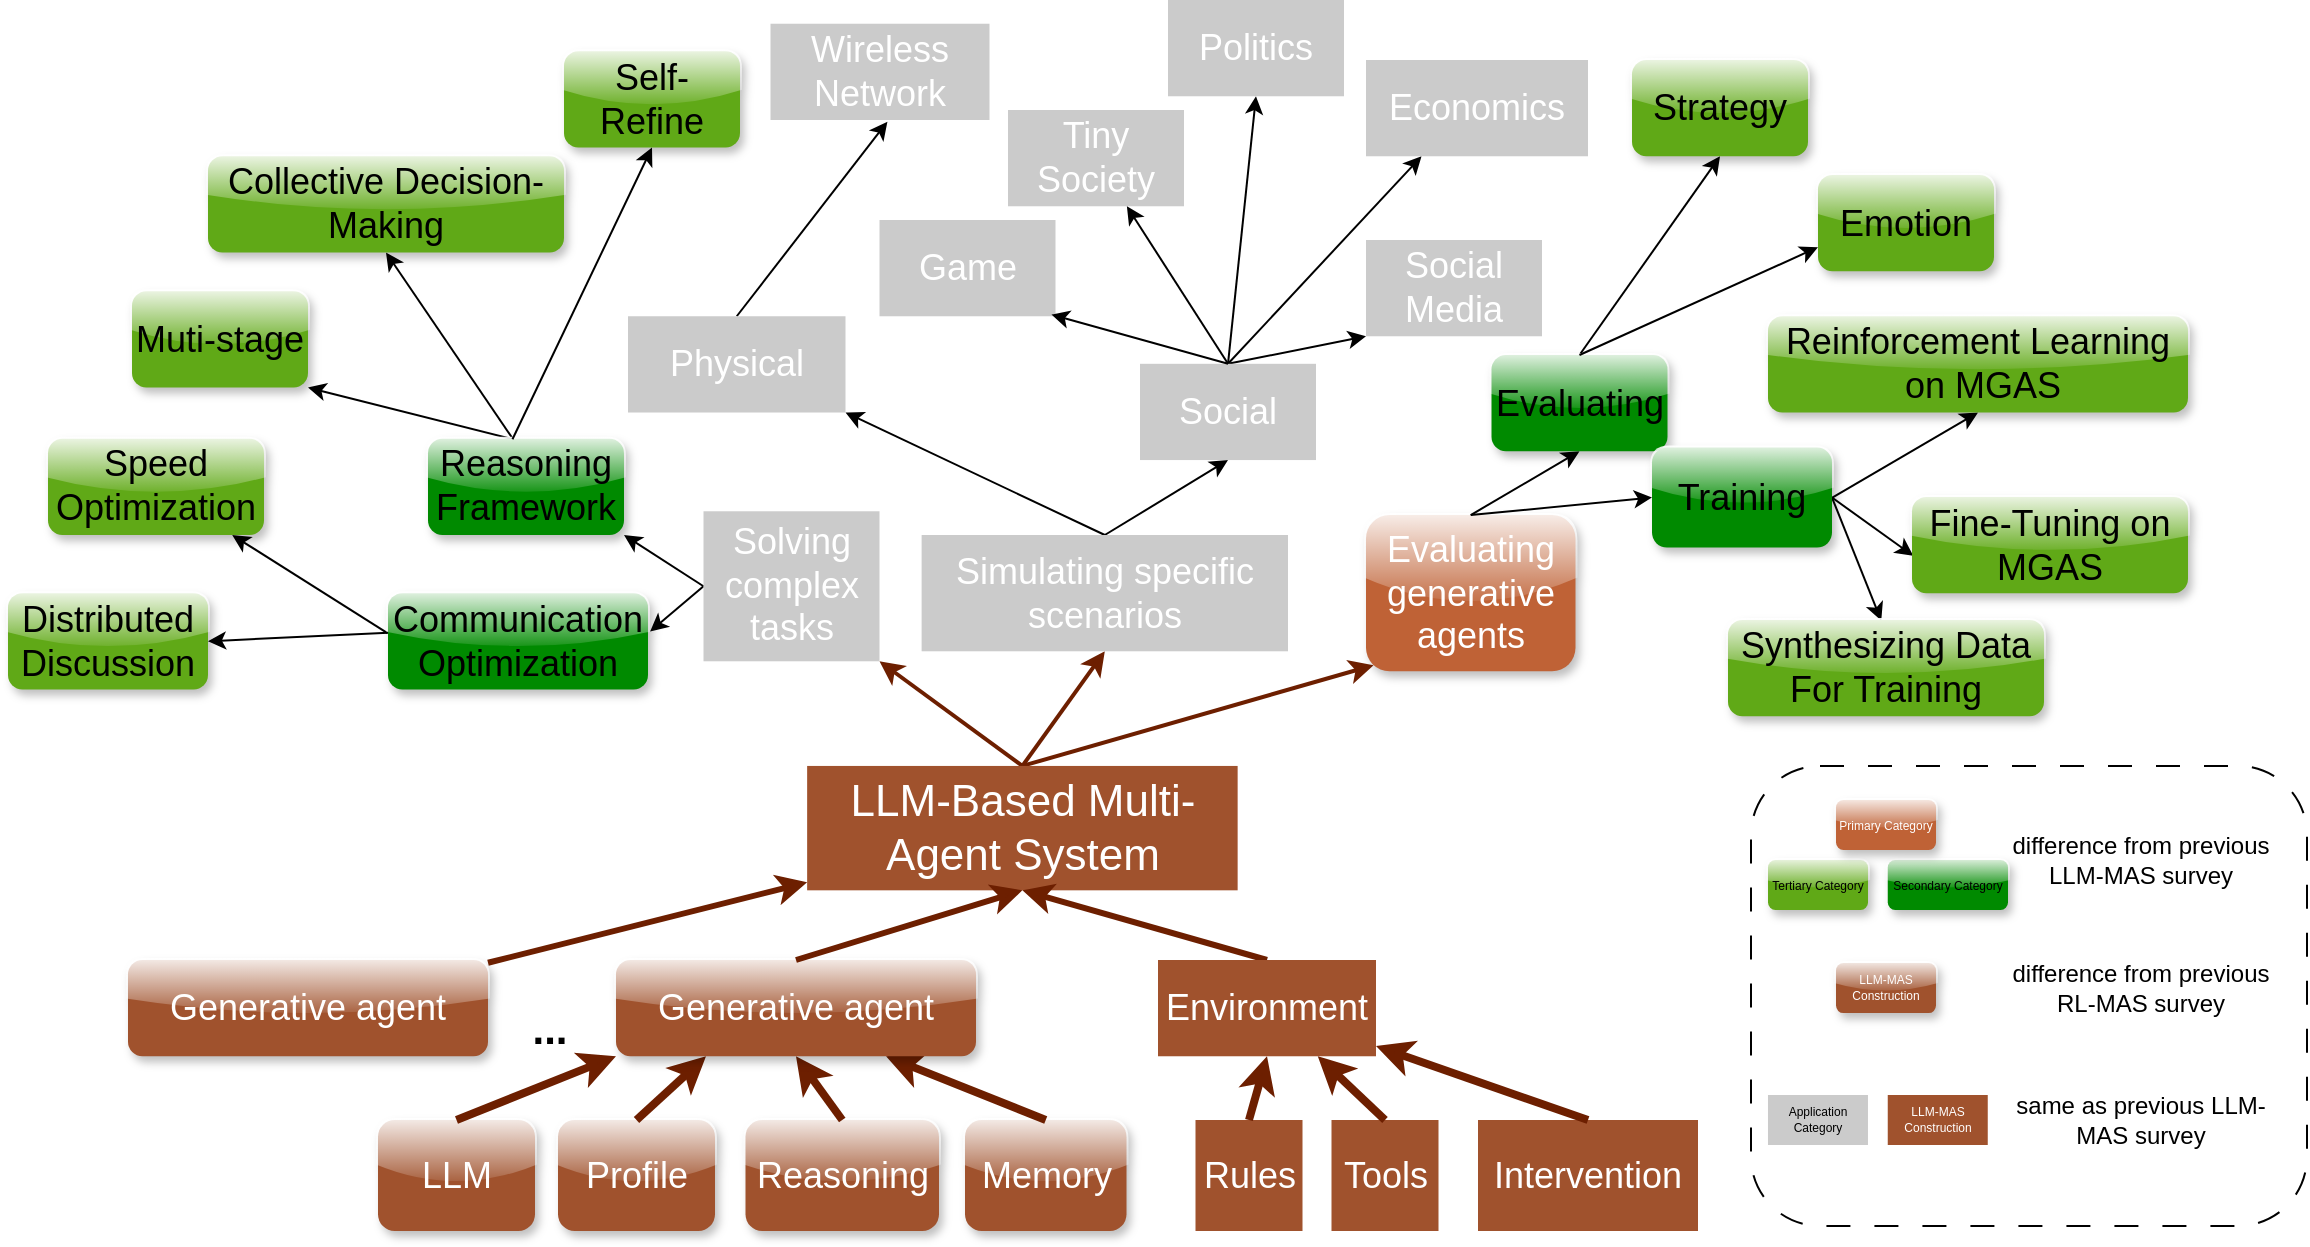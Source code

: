 <mxfile version="25.0.3">
  <diagram id="JpZkx26YbNmgNPjJ96g1" name="tree">
    <mxGraphModel dx="2261" dy="772" grid="1" gridSize="10" guides="1" tooltips="1" connect="1" arrows="1" fold="1" page="1" pageScale="1" pageWidth="827" pageHeight="1169" math="0" shadow="0">
      <root>
        <mxCell id="0" />
        <mxCell id="1" parent="0" />
        <mxCell id="skaffKzBVd656h6PqjQr-44" value="" style="endArrow=classic;html=1;rounded=0;exitX=0.5;exitY=0;exitDx=0;exitDy=0;entryX=1;entryY=1;entryDx=0;entryDy=0;strokeWidth=2;fillColor=#a0522d;strokeColor=#6D1F00;fontSize=18;" parent="1" source="skaffKzBVd656h6PqjQr-10" target="skaffKzBVd656h6PqjQr-45" edge="1">
          <mxGeometry width="50" height="50" relative="1" as="geometry">
            <mxPoint x="409" y="1210" as="sourcePoint" />
            <mxPoint x="630" y="1130" as="targetPoint" />
          </mxGeometry>
        </mxCell>
        <mxCell id="skaffKzBVd656h6PqjQr-49" value="&lt;div style=&quot;font-size: 18px;&quot;&gt;Evaluating generative&lt;/div&gt;&lt;div style=&quot;font-size: 18px;&quot;&gt;agents&lt;/div&gt;" style="rounded=1;whiteSpace=wrap;html=1;fillColor=#BF6236;strokeColor=none;fontColor=#FFFFFF;fontSize=18;shadow=1;glass=1;" parent="1" vertex="1">
          <mxGeometry x="469" y="887.51" width="104.75" height="78.13" as="geometry" />
        </mxCell>
        <mxCell id="skaffKzBVd656h6PqjQr-51" value="" style="endArrow=classic;html=1;rounded=0;entryX=0.036;entryY=0.961;entryDx=0;entryDy=0;strokeWidth=2;exitX=0.5;exitY=0;exitDx=0;exitDy=0;fillColor=#a0522d;strokeColor=#6D1F00;fontSize=18;entryPerimeter=0;" parent="1" source="skaffKzBVd656h6PqjQr-10" target="skaffKzBVd656h6PqjQr-49" edge="1">
          <mxGeometry width="50" height="50" relative="1" as="geometry">
            <mxPoint x="366" y="1010" as="sourcePoint" />
            <mxPoint x="401" y="1120" as="targetPoint" />
          </mxGeometry>
        </mxCell>
        <mxCell id="skaffKzBVd656h6PqjQr-130" value="" style="endArrow=classic;html=1;rounded=0;entryX=0.5;entryY=1;entryDx=0;entryDy=0;strokeWidth=2;fillColor=#a0522d;strokeColor=#6D1F00;fontSize=18;exitX=0.5;exitY=0;exitDx=0;exitDy=0;" parent="1" source="skaffKzBVd656h6PqjQr-10" target="skaffKzBVd656h6PqjQr-48" edge="1">
          <mxGeometry width="50" height="50" relative="1" as="geometry">
            <mxPoint x="380" y="1010" as="sourcePoint" />
            <mxPoint x="517" y="961" as="targetPoint" />
          </mxGeometry>
        </mxCell>
        <mxCell id="skaffKzBVd656h6PqjQr-55" style="rounded=0;orthogonalLoop=1;jettySize=auto;html=1;exitX=0;exitY=0.5;exitDx=0;exitDy=0;entryX=1.008;entryY=0.399;entryDx=0;entryDy=0;fontSize=18;entryPerimeter=0;" parent="1" source="skaffKzBVd656h6PqjQr-45" target="skaffKzBVd656h6PqjQr-94" edge="1">
          <mxGeometry relative="1" as="geometry">
            <mxPoint x="-20" y="956.275" as="targetPoint" />
          </mxGeometry>
        </mxCell>
        <mxCell id="skaffKzBVd656h6PqjQr-59" style="rounded=0;orthogonalLoop=1;jettySize=auto;html=1;exitX=0;exitY=0.5;exitDx=0;exitDy=0;entryX=1;entryY=1;entryDx=0;entryDy=0;fontSize=18;" parent="1" source="skaffKzBVd656h6PqjQr-45" target="skaffKzBVd656h6PqjQr-93" edge="1">
          <mxGeometry relative="1" as="geometry">
            <mxPoint x="-110" y="877.835" as="targetPoint" />
          </mxGeometry>
        </mxCell>
        <mxCell id="skaffKzBVd656h6PqjQr-45" value="Solving complex tasks" style="rounded=0;whiteSpace=wrap;html=1;fillColor=#CBCBCB;strokeColor=none;fontColor=#ffffff;fontSize=18;" parent="1" vertex="1">
          <mxGeometry x="137.75" y="885.64" width="88" height="75" as="geometry" />
        </mxCell>
        <mxCell id="skaffKzBVd656h6PqjQr-68" style="rounded=0;orthogonalLoop=1;jettySize=auto;html=1;exitX=0.5;exitY=0;exitDx=0;exitDy=0;entryX=0.5;entryY=1;entryDx=0;entryDy=0;fontSize=18;" parent="1" source="skaffKzBVd656h6PqjQr-48" target="skaffKzBVd656h6PqjQr-66" edge="1">
          <mxGeometry relative="1" as="geometry" />
        </mxCell>
        <mxCell id="skaffKzBVd656h6PqjQr-69" style="rounded=0;orthogonalLoop=1;jettySize=auto;html=1;exitX=0.5;exitY=0;exitDx=0;exitDy=0;entryX=1;entryY=1;entryDx=0;entryDy=0;fontSize=18;" parent="1" source="skaffKzBVd656h6PqjQr-48" target="skaffKzBVd656h6PqjQr-67" edge="1">
          <mxGeometry relative="1" as="geometry" />
        </mxCell>
        <mxCell id="skaffKzBVd656h6PqjQr-48" value="&lt;div style=&quot;font-size: 18px;&quot;&gt;Simulating specific s&lt;span style=&quot;background-color: initial; font-size: 18px;&quot;&gt;cenarios&lt;/span&gt;&lt;/div&gt;" style="rounded=0;whiteSpace=wrap;html=1;fillColor=light-dark(#CBCBCB,#CC7C56);strokeColor=none;fontColor=#ffffff;fontSize=18;" parent="1" vertex="1">
          <mxGeometry x="246.81" y="897.51" width="183.19" height="58.13" as="geometry" />
        </mxCell>
        <mxCell id="skaffKzBVd656h6PqjQr-62" style="rounded=0;orthogonalLoop=1;jettySize=auto;html=1;exitX=0.5;exitY=0;exitDx=0;exitDy=0;entryX=0.5;entryY=1;entryDx=0;entryDy=0;fontSize=18;" parent="1" source="skaffKzBVd656h6PqjQr-49" target="skaffKzBVd656h6PqjQr-60" edge="1">
          <mxGeometry relative="1" as="geometry">
            <mxPoint x="512.375" y="915.64" as="sourcePoint" />
          </mxGeometry>
        </mxCell>
        <mxCell id="skaffKzBVd656h6PqjQr-115" style="rounded=0;orthogonalLoop=1;jettySize=auto;html=1;exitX=0.5;exitY=0;exitDx=0;exitDy=0;entryX=0.5;entryY=1;entryDx=0;entryDy=0;fontSize=18;" parent="1" source="skaffKzBVd656h6PqjQr-60" target="skaffKzBVd656h6PqjQr-111" edge="1">
          <mxGeometry relative="1" as="geometry">
            <mxPoint x="712" y="819.64" as="targetPoint" />
          </mxGeometry>
        </mxCell>
        <mxCell id="skaffKzBVd656h6PqjQr-60" value="Evaluating" style="rounded=1;whiteSpace=wrap;html=1;fillColor=#008a00;fontColor=#000000;strokeColor=none;fontSize=18;glass=1;shadow=1;" parent="1" vertex="1">
          <mxGeometry x="531.75" y="807.51" width="88" height="48.13" as="geometry" />
        </mxCell>
        <mxCell id="skaffKzBVd656h6PqjQr-75" style="rounded=0;orthogonalLoop=1;jettySize=auto;html=1;exitX=0.5;exitY=0;exitDx=0;exitDy=0;entryX=0;entryY=1;entryDx=0;entryDy=0;fontSize=18;" parent="1" source="skaffKzBVd656h6PqjQr-66" target="skaffKzBVd656h6PqjQr-74" edge="1">
          <mxGeometry relative="1" as="geometry" />
        </mxCell>
        <mxCell id="skaffKzBVd656h6PqjQr-77" style="rounded=0;orthogonalLoop=1;jettySize=auto;html=1;exitX=0.5;exitY=0;exitDx=0;exitDy=0;fontSize=18;entryX=0.25;entryY=1;entryDx=0;entryDy=0;" parent="1" source="skaffKzBVd656h6PqjQr-66" target="skaffKzBVd656h6PqjQr-76" edge="1">
          <mxGeometry relative="1" as="geometry">
            <mxPoint x="491.95" y="713.77" as="targetPoint" />
          </mxGeometry>
        </mxCell>
        <mxCell id="skaffKzBVd656h6PqjQr-87" style="rounded=0;orthogonalLoop=1;jettySize=auto;html=1;exitX=0.5;exitY=0;exitDx=0;exitDy=0;entryX=0.5;entryY=1;entryDx=0;entryDy=0;fontSize=18;" parent="1" source="skaffKzBVd656h6PqjQr-66" target="skaffKzBVd656h6PqjQr-81" edge="1">
          <mxGeometry relative="1" as="geometry">
            <mxPoint x="414" y="683.77" as="targetPoint" />
          </mxGeometry>
        </mxCell>
        <mxCell id="skaffKzBVd656h6PqjQr-66" value="Social" style="rounded=0;whiteSpace=wrap;html=1;fillColor=light-dark(#CBCBCB,#CC7C56);strokeColor=none;fontColor=#ffffff;fontSize=18;" parent="1" vertex="1">
          <mxGeometry x="356" y="811.9" width="88" height="48.13" as="geometry" />
        </mxCell>
        <mxCell id="skaffKzBVd656h6PqjQr-89" style="rounded=0;orthogonalLoop=1;jettySize=auto;html=1;exitX=0.5;exitY=0;exitDx=0;exitDy=0;entryX=0.534;entryY=1.017;entryDx=0;entryDy=0;fontSize=18;entryPerimeter=0;" parent="1" source="skaffKzBVd656h6PqjQr-67" target="skaffKzBVd656h6PqjQr-83" edge="1">
          <mxGeometry relative="1" as="geometry">
            <mxPoint x="226" y="695.64" as="targetPoint" />
          </mxGeometry>
        </mxCell>
        <mxCell id="skaffKzBVd656h6PqjQr-67" value="Physical" style="rounded=0;whiteSpace=wrap;html=1;fillColor=light-dark(#CBCBCB,#CC7C56);strokeColor=none;fontColor=#ffffff;fontSize=18;" parent="1" vertex="1">
          <mxGeometry x="100" y="788.13" width="108.75" height="48.13" as="geometry" />
        </mxCell>
        <mxCell id="skaffKzBVd656h6PqjQr-92" style="rounded=0;orthogonalLoop=1;jettySize=auto;html=1;exitX=0.444;exitY=0.034;exitDx=0;exitDy=0;entryX=0.5;entryY=1;entryDx=0;entryDy=0;fontSize=18;exitPerimeter=0;" parent="1" source="skaffKzBVd656h6PqjQr-93" target="skaffKzBVd656h6PqjQr-85" edge="1">
          <mxGeometry relative="1" as="geometry">
            <mxPoint x="82" y="811.9" as="targetPoint" />
          </mxGeometry>
        </mxCell>
        <mxCell id="skaffKzBVd656h6PqjQr-74" value="Social Media" style="rounded=0;whiteSpace=wrap;html=1;strokeColor=none;fillColor=#CBCBCB;fontColor=#ffffff;fontSize=18;" parent="1" vertex="1">
          <mxGeometry x="469" y="750.0" width="88" height="48.13" as="geometry" />
        </mxCell>
        <mxCell id="skaffKzBVd656h6PqjQr-76" value="Economics" style="rounded=0;whiteSpace=wrap;html=1;strokeColor=none;fillColor=#CBCBCB;fontColor=#ffffff;fontSize=18;" parent="1" vertex="1">
          <mxGeometry x="469" y="660" width="111" height="48.13" as="geometry" />
        </mxCell>
        <mxCell id="skaffKzBVd656h6PqjQr-81" value="&lt;div&gt;Politics&lt;/div&gt;" style="rounded=0;whiteSpace=wrap;html=1;strokeColor=none;fillColor=#CBCBCB;fontColor=#ffffff;fontSize=18;" parent="1" vertex="1">
          <mxGeometry x="370" y="630.0" width="88" height="48.13" as="geometry" />
        </mxCell>
        <mxCell id="skaffKzBVd656h6PqjQr-82" value="Tiny Society" style="rounded=0;whiteSpace=wrap;html=1;strokeColor=none;fillColor=#CBCBCB;fontColor=#ffffff;fontSize=18;" parent="1" vertex="1">
          <mxGeometry x="290" y="685.0" width="88" height="48.13" as="geometry" />
        </mxCell>
        <mxCell id="skaffKzBVd656h6PqjQr-83" value="Wireless Network" style="rounded=0;whiteSpace=wrap;html=1;strokeColor=none;fillColor=#CBCBCB;fontColor=#ffffff;fontSize=18;" parent="1" vertex="1">
          <mxGeometry x="171.25" y="641.87" width="109.5" height="48.13" as="geometry" />
        </mxCell>
        <mxCell id="skaffKzBVd656h6PqjQr-84" value="Game" style="rounded=0;whiteSpace=wrap;html=1;strokeColor=none;fillColor=#CBCBCB;fontColor=#ffffff;fontSize=18;" parent="1" vertex="1">
          <mxGeometry x="225.75" y="740.0" width="88" height="48.13" as="geometry" />
        </mxCell>
        <mxCell id="skaffKzBVd656h6PqjQr-85" value="Collective Decision-Making" style="rounded=1;whiteSpace=wrap;html=1;strokeColor=none;fillColor=#60a917;fontColor=#000000;fontSize=18;shadow=1;glass=1;" parent="1" vertex="1">
          <mxGeometry x="-110" y="708.13" width="178" height="48.13" as="geometry" />
        </mxCell>
        <mxCell id="skaffKzBVd656h6PqjQr-88" style="rounded=0;orthogonalLoop=1;jettySize=auto;html=1;exitX=0.5;exitY=0;exitDx=0;exitDy=0;entryX=0.977;entryY=0.982;entryDx=0;entryDy=0;fontSize=18;entryPerimeter=0;" parent="1" source="skaffKzBVd656h6PqjQr-66" target="skaffKzBVd656h6PqjQr-84" edge="1">
          <mxGeometry relative="1" as="geometry" />
        </mxCell>
        <mxCell id="skaffKzBVd656h6PqjQr-103" style="rounded=0;orthogonalLoop=1;jettySize=auto;html=1;exitX=0.428;exitY=0.003;exitDx=0;exitDy=0;entryX=1;entryY=1;entryDx=0;entryDy=0;fontSize=18;exitPerimeter=0;" parent="1" source="skaffKzBVd656h6PqjQr-93" target="skaffKzBVd656h6PqjQr-97" edge="1">
          <mxGeometry relative="1" as="geometry" />
        </mxCell>
        <mxCell id="skaffKzBVd656h6PqjQr-93" value="Reasoning Framework" style="rounded=1;whiteSpace=wrap;html=1;fillColor=#008a00;strokeColor=none;fontColor=#000000;fontSize=18;glass=1;shadow=1;" parent="1" vertex="1">
          <mxGeometry y="849.38" width="98" height="48.13" as="geometry" />
        </mxCell>
        <mxCell id="skaffKzBVd656h6PqjQr-104" style="rounded=0;orthogonalLoop=1;jettySize=auto;html=1;fontSize=18;exitX=-0.002;exitY=0.415;exitDx=0;exitDy=0;exitPerimeter=0;" parent="1" source="skaffKzBVd656h6PqjQr-94" target="skaffKzBVd656h6PqjQr-98" edge="1">
          <mxGeometry relative="1" as="geometry">
            <mxPoint x="-30" y="940" as="sourcePoint" />
          </mxGeometry>
        </mxCell>
        <mxCell id="skaffKzBVd656h6PqjQr-105" style="rounded=0;orthogonalLoop=1;jettySize=auto;html=1;exitX=0.001;exitY=0.412;exitDx=0;exitDy=0;entryX=1;entryY=0.5;entryDx=0;entryDy=0;fontSize=18;exitPerimeter=0;" parent="1" source="skaffKzBVd656h6PqjQr-94" target="skaffKzBVd656h6PqjQr-99" edge="1">
          <mxGeometry relative="1" as="geometry">
            <mxPoint x="110" y="956.275" as="sourcePoint" />
            <mxPoint x="-160" y="974.705" as="targetPoint" />
          </mxGeometry>
        </mxCell>
        <mxCell id="skaffKzBVd656h6PqjQr-94" value="Communication Optimization" style="rounded=1;whiteSpace=wrap;html=1;fillColor=#008a00;strokeColor=none;fontColor=#000000;fontSize=18;glass=1;shadow=1;" parent="1" vertex="1">
          <mxGeometry x="-20" y="926.57" width="130" height="48.13" as="geometry" />
        </mxCell>
        <mxCell id="skaffKzBVd656h6PqjQr-97" value="Muti-stage" style="rounded=1;whiteSpace=wrap;html=1;strokeColor=none;fillColor=#60a917;fontColor=#000000;fontSize=18;glass=1;shadow=1;" parent="1" vertex="1">
          <mxGeometry x="-148" y="775.64" width="88" height="48.13" as="geometry" />
        </mxCell>
        <mxCell id="skaffKzBVd656h6PqjQr-98" value="Speed Optimization" style="rounded=1;whiteSpace=wrap;html=1;strokeColor=none;fillColor=#60a917;fontColor=#000000;fontSize=18;glass=1;shadow=1;" parent="1" vertex="1">
          <mxGeometry x="-190" y="849.38" width="108" height="48.13" as="geometry" />
        </mxCell>
        <mxCell id="skaffKzBVd656h6PqjQr-99" value="Distributed Discussion" style="rounded=1;whiteSpace=wrap;html=1;strokeColor=none;fillColor=#60a917;fontColor=#000000;fontSize=18;glass=1;shadow=1;" parent="1" vertex="1">
          <mxGeometry x="-210" y="926.57" width="100" height="48.13" as="geometry" />
        </mxCell>
        <mxCell id="skaffKzBVd656h6PqjQr-125" style="rounded=0;orthogonalLoop=1;jettySize=auto;html=1;exitX=0.978;exitY=0.525;exitDx=0;exitDy=0;entryX=0.5;entryY=1;entryDx=0;entryDy=0;fontSize=18;exitPerimeter=0;" parent="1" source="skaffKzBVd656h6PqjQr-109" target="skaffKzBVd656h6PqjQr-122" edge="1">
          <mxGeometry relative="1" as="geometry" />
        </mxCell>
        <mxCell id="skaffKzBVd656h6PqjQr-126" style="rounded=0;orthogonalLoop=1;jettySize=auto;html=1;fontSize=18;entryX=0.005;entryY=0.613;entryDx=0;entryDy=0;entryPerimeter=0;exitX=1;exitY=0.5;exitDx=0;exitDy=0;" parent="1" source="skaffKzBVd656h6PqjQr-109" target="skaffKzBVd656h6PqjQr-113" edge="1">
          <mxGeometry relative="1" as="geometry" />
        </mxCell>
        <mxCell id="skaffKzBVd656h6PqjQr-127" style="rounded=0;orthogonalLoop=1;jettySize=auto;html=1;exitX=1;exitY=0.5;exitDx=0;exitDy=0;entryX=0.485;entryY=0.007;entryDx=0;entryDy=0;fontSize=18;entryPerimeter=0;" parent="1" source="skaffKzBVd656h6PqjQr-109" target="skaffKzBVd656h6PqjQr-121" edge="1">
          <mxGeometry relative="1" as="geometry">
            <mxPoint x="691" y="955.64" as="targetPoint" />
          </mxGeometry>
        </mxCell>
        <mxCell id="skaffKzBVd656h6PqjQr-109" value="Training" style="rounded=1;whiteSpace=wrap;html=1;fillColor=#008a00;fontColor=#000000;strokeColor=none;fontSize=18;glass=1;shadow=1;" parent="1" vertex="1">
          <mxGeometry x="612" y="853.77" width="90" height="50" as="geometry" />
        </mxCell>
        <mxCell id="skaffKzBVd656h6PqjQr-110" style="rounded=0;orthogonalLoop=1;jettySize=auto;html=1;exitX=0.5;exitY=0;exitDx=0;exitDy=0;fontSize=18;entryX=0;entryY=0.5;entryDx=0;entryDy=0;" parent="1" source="skaffKzBVd656h6PqjQr-49" target="skaffKzBVd656h6PqjQr-109" edge="1">
          <mxGeometry relative="1" as="geometry">
            <mxPoint x="512.375" y="915.64" as="sourcePoint" />
            <mxPoint x="590" y="911" as="targetPoint" />
          </mxGeometry>
        </mxCell>
        <mxCell id="skaffKzBVd656h6PqjQr-111" value="Strategy" style="rounded=1;whiteSpace=wrap;html=1;strokeColor=none;fillColor=#60a917;fontColor=#000000;fontSize=18;glass=1;shadow=1;gradientColor=none;" parent="1" vertex="1">
          <mxGeometry x="602" y="660.0" width="88" height="48.13" as="geometry" />
        </mxCell>
        <mxCell id="skaffKzBVd656h6PqjQr-112" value="Emotion" style="rounded=1;whiteSpace=wrap;html=1;strokeColor=none;fillColor=#60a917;fontColor=#000000;fontSize=18;glass=1;shadow=1;" parent="1" vertex="1">
          <mxGeometry x="695" y="717.51" width="88" height="48.13" as="geometry" />
        </mxCell>
        <mxCell id="skaffKzBVd656h6PqjQr-113" value="Fine-Tuning on MGAS" style="rounded=1;whiteSpace=wrap;html=1;strokeColor=none;fillColor=#60a917;fontColor=#000000;fontSize=18;glass=1;shadow=1;" parent="1" vertex="1">
          <mxGeometry x="742" y="878.44" width="138" height="48.13" as="geometry" />
        </mxCell>
        <mxCell id="skaffKzBVd656h6PqjQr-121" value="&lt;div&gt;Synthesizing Data For Training&lt;/div&gt;" style="rounded=1;whiteSpace=wrap;html=1;strokeColor=none;fillColor=#60a917;fontColor=#000000;fontSize=18;glass=1;shadow=1;" parent="1" vertex="1">
          <mxGeometry x="650" y="940" width="158" height="48.13" as="geometry" />
        </mxCell>
        <mxCell id="skaffKzBVd656h6PqjQr-122" value="&lt;span style=&quot;background-color: initial;&quot;&gt;Reinforcement Learning&lt;/span&gt;&lt;br&gt;&amp;nbsp;on MGAS" style="rounded=1;whiteSpace=wrap;html=1;strokeColor=none;fillColor=#60a917;fontColor=#000000;fontSize=18;glass=1;shadow=1;" parent="1" vertex="1">
          <mxGeometry x="670" y="788.13" width="210" height="48.13" as="geometry" />
        </mxCell>
        <mxCell id="4mtZTrKe0Ws6-dNjXsxN-1" style="rounded=0;orthogonalLoop=1;jettySize=auto;html=1;exitX=0.5;exitY=0;exitDx=0;exitDy=0;fontSize=18;" parent="1" source="skaffKzBVd656h6PqjQr-66" target="skaffKzBVd656h6PqjQr-82" edge="1">
          <mxGeometry relative="1" as="geometry">
            <mxPoint x="390" y="821.64" as="sourcePoint" />
            <mxPoint x="404" y="693.64" as="targetPoint" />
          </mxGeometry>
        </mxCell>
        <mxCell id="4mtZTrKe0Ws6-dNjXsxN-2" value="Self-Refine" style="rounded=1;whiteSpace=wrap;html=1;strokeColor=none;fillColor=#60a917;fontColor=#000000;fontSize=18;glass=1;shadow=1;" parent="1" vertex="1">
          <mxGeometry x="68.0" y="655.61" width="88" height="48.13" as="geometry" />
        </mxCell>
        <mxCell id="4mtZTrKe0Ws6-dNjXsxN-3" style="rounded=0;orthogonalLoop=1;jettySize=auto;html=1;entryX=0.5;entryY=1;entryDx=0;entryDy=0;fontSize=18;exitX=0.431;exitY=0.005;exitDx=0;exitDy=0;exitPerimeter=0;" parent="1" source="skaffKzBVd656h6PqjQr-93" target="4mtZTrKe0Ws6-dNjXsxN-2" edge="1">
          <mxGeometry relative="1" as="geometry">
            <mxPoint x="60" y="845.64" as="sourcePoint" />
            <mxPoint x="112" y="709.38" as="targetPoint" />
          </mxGeometry>
        </mxCell>
        <mxCell id="4mtZTrKe0Ws6-dNjXsxN-4" style="rounded=0;orthogonalLoop=1;jettySize=auto;html=1;fontSize=18;entryX=0;entryY=0.75;entryDx=0;entryDy=0;exitX=0.5;exitY=0;exitDx=0;exitDy=0;" parent="1" source="skaffKzBVd656h6PqjQr-60" target="skaffKzBVd656h6PqjQr-112" edge="1">
          <mxGeometry relative="1" as="geometry">
            <mxPoint x="597" y="767.64" as="targetPoint" />
            <mxPoint x="524" y="853.64" as="sourcePoint" />
          </mxGeometry>
        </mxCell>
        <mxCell id="Tc7P8LKHMEHr6oD4uBUF-6" value="" style="group" parent="1" vertex="1" connectable="0">
          <mxGeometry x="-150" y="1012.97" width="785" height="232.53" as="geometry" />
        </mxCell>
        <mxCell id="skaffKzBVd656h6PqjQr-1" value="&lt;div&gt;&lt;span style=&quot;background-color: initial;&quot;&gt;Profile&lt;/span&gt;&lt;/div&gt;" style="rounded=1;whiteSpace=wrap;html=1;fillColor=#a0522d;fontColor=#ffffff;strokeColor=none;fontSize=18;glass=1;shadow=1;" parent="Tc7P8LKHMEHr6oD4uBUF-6" vertex="1">
          <mxGeometry x="215" y="177.03" width="78.5" height="55.5" as="geometry" />
        </mxCell>
        <mxCell id="skaffKzBVd656h6PqjQr-2" value="Reasoning" style="rounded=1;whiteSpace=wrap;html=1;fillColor=#a0522d;fontColor=#ffffff;strokeColor=none;fontSize=18;glass=1;shadow=1;" parent="Tc7P8LKHMEHr6oD4uBUF-6" vertex="1">
          <mxGeometry x="308.75" y="177.03" width="96.75" height="55.5" as="geometry" />
        </mxCell>
        <mxCell id="skaffKzBVd656h6PqjQr-10" value="&lt;font style=&quot;font-size: 22px;&quot;&gt;LLM-Based Multi-Agent System&lt;/font&gt;" style="rounded=0;whiteSpace=wrap;html=1;fillColor=#a0522d;fontColor=#ffffff;strokeColor=none;fontSize=22;" parent="Tc7P8LKHMEHr6oD4uBUF-6" vertex="1">
          <mxGeometry x="339.57" width="215.25" height="62.19" as="geometry" />
        </mxCell>
        <mxCell id="skaffKzBVd656h6PqjQr-17" value="Memory" style="rounded=1;whiteSpace=wrap;html=1;fillColor=#a0522d;fontColor=#ffffff;strokeColor=none;fontSize=18;glass=1;shadow=1;" parent="Tc7P8LKHMEHr6oD4uBUF-6" vertex="1">
          <mxGeometry x="418.5" y="177.03" width="80.75" height="55.5" as="geometry" />
        </mxCell>
        <mxCell id="skaffKzBVd656h6PqjQr-29" value="" style="endArrow=classic;html=1;rounded=0;exitX=0.5;exitY=0;exitDx=0;exitDy=0;entryX=0.25;entryY=1;entryDx=0;entryDy=0;strokeWidth=4;fillColor=#a0522d;strokeColor=#6D1F00;fontSize=18;" parent="Tc7P8LKHMEHr6oD4uBUF-6" source="skaffKzBVd656h6PqjQr-1" target="skaffKzBVd656h6PqjQr-33" edge="1">
          <mxGeometry width="50" height="50" relative="1" as="geometry">
            <mxPoint x="181.91" y="266.03" as="sourcePoint" />
            <mxPoint x="198.41" y="257.03" as="targetPoint" />
          </mxGeometry>
        </mxCell>
        <mxCell id="skaffKzBVd656h6PqjQr-30" value="" style="endArrow=classic;html=1;rounded=0;exitX=0.5;exitY=0;exitDx=0;exitDy=0;entryX=0.5;entryY=1;entryDx=0;entryDy=0;strokeWidth=4;fillColor=#a0522d;strokeColor=#6D1F00;fontSize=18;" parent="Tc7P8LKHMEHr6oD4uBUF-6" source="skaffKzBVd656h6PqjQr-2" target="skaffKzBVd656h6PqjQr-33" edge="1">
          <mxGeometry width="50" height="50" relative="1" as="geometry">
            <mxPoint x="150.41" y="346.03" as="sourcePoint" />
            <mxPoint x="239.25" y="256.592" as="targetPoint" />
          </mxGeometry>
        </mxCell>
        <mxCell id="skaffKzBVd656h6PqjQr-31" value="" style="endArrow=classic;html=1;rounded=0;exitX=0.5;exitY=0;exitDx=0;exitDy=0;entryX=0.75;entryY=1;entryDx=0;entryDy=0;strokeWidth=4;fillColor=#a0522d;strokeColor=#6D1F00;fontSize=18;" parent="Tc7P8LKHMEHr6oD4uBUF-6" source="skaffKzBVd656h6PqjQr-17" target="skaffKzBVd656h6PqjQr-33" edge="1">
          <mxGeometry width="50" height="50" relative="1" as="geometry">
            <mxPoint x="250.41" y="346.03" as="sourcePoint" />
            <mxPoint x="280.25" y="256.592" as="targetPoint" />
          </mxGeometry>
        </mxCell>
        <mxCell id="skaffKzBVd656h6PqjQr-33" value="Generative agent" style="rounded=1;whiteSpace=wrap;html=1;fillColor=#a0522d;fontColor=#ffffff;strokeColor=none;fontSize=18;glass=1;shadow=1;" parent="Tc7P8LKHMEHr6oD4uBUF-6" vertex="1">
          <mxGeometry x="244" y="97.03" width="180" height="48.13" as="geometry" />
        </mxCell>
        <mxCell id="skaffKzBVd656h6PqjQr-64" style="rounded=0;orthogonalLoop=1;jettySize=auto;html=1;exitX=0.5;exitY=0;exitDx=0;exitDy=0;entryX=0.5;entryY=1;entryDx=0;entryDy=0;strokeWidth=3;fillColor=#a0522d;strokeColor=#6D1F00;fontSize=18;" parent="Tc7P8LKHMEHr6oD4uBUF-6" source="skaffKzBVd656h6PqjQr-34" target="skaffKzBVd656h6PqjQr-10" edge="1">
          <mxGeometry relative="1" as="geometry" />
        </mxCell>
        <mxCell id="skaffKzBVd656h6PqjQr-34" value="Environment" style="rounded=0;whiteSpace=wrap;html=1;fillColor=#a0522d;fontColor=#ffffff;strokeColor=none;fontSize=18;" parent="Tc7P8LKHMEHr6oD4uBUF-6" vertex="1">
          <mxGeometry x="515" y="97.03" width="109" height="48.13" as="geometry" />
        </mxCell>
        <mxCell id="skaffKzBVd656h6PqjQr-37" value="Rules" style="rounded=0;whiteSpace=wrap;html=1;fillColor=#a0522d;fontColor=#ffffff;strokeColor=none;fontSize=18;" parent="Tc7P8LKHMEHr6oD4uBUF-6" vertex="1">
          <mxGeometry x="533.75" y="177.03" width="53.5" height="55.5" as="geometry" />
        </mxCell>
        <mxCell id="skaffKzBVd656h6PqjQr-39" value="" style="endArrow=classic;html=1;rounded=0;exitX=0.5;exitY=0;exitDx=0;exitDy=0;entryX=0.5;entryY=1;entryDx=0;entryDy=0;strokeWidth=4;fillColor=#a0522d;strokeColor=#6D1F00;fontSize=18;" parent="Tc7P8LKHMEHr6oD4uBUF-6" source="skaffKzBVd656h6PqjQr-37" target="skaffKzBVd656h6PqjQr-34" edge="1">
          <mxGeometry width="50" height="50" relative="1" as="geometry">
            <mxPoint x="526.25" y="346.03" as="sourcePoint" />
            <mxPoint x="441.25" y="294.03" as="targetPoint" />
          </mxGeometry>
        </mxCell>
        <mxCell id="skaffKzBVd656h6PqjQr-42" value="" style="endArrow=classic;html=1;rounded=0;exitX=0.5;exitY=0;exitDx=0;exitDy=0;entryX=0.5;entryY=1;entryDx=0;entryDy=0;strokeWidth=3;fillColor=#a0522d;strokeColor=#6D1F00;fontSize=18;" parent="Tc7P8LKHMEHr6oD4uBUF-6" source="skaffKzBVd656h6PqjQr-33" target="skaffKzBVd656h6PqjQr-10" edge="1">
          <mxGeometry width="50" height="50" relative="1" as="geometry">
            <mxPoint x="284" y="187.03" as="sourcePoint" />
            <mxPoint x="458" y="97.03" as="targetPoint" />
          </mxGeometry>
        </mxCell>
        <mxCell id="EdyCbkl_p3JUXa9mk3wl-1" value="LLM" style="rounded=1;whiteSpace=wrap;html=1;fillColor=#a0522d;fontColor=#ffffff;strokeColor=none;fontSize=18;glass=1;shadow=1;" parent="Tc7P8LKHMEHr6oD4uBUF-6" vertex="1">
          <mxGeometry x="125" y="177.03" width="78.5" height="55.5" as="geometry" />
        </mxCell>
        <mxCell id="EdyCbkl_p3JUXa9mk3wl-2" value="" style="endArrow=classic;html=1;rounded=0;exitX=0.5;exitY=0;exitDx=0;exitDy=0;entryX=0;entryY=1;entryDx=0;entryDy=0;strokeWidth=4;fillColor=#a0522d;strokeColor=#6D1F00;fontSize=18;" parent="Tc7P8LKHMEHr6oD4uBUF-6" source="EdyCbkl_p3JUXa9mk3wl-1" target="skaffKzBVd656h6PqjQr-33" edge="1">
          <mxGeometry width="50" height="50" relative="1" as="geometry">
            <mxPoint x="274" y="187.03" as="sourcePoint" />
            <mxPoint x="311" y="155.03" as="targetPoint" />
          </mxGeometry>
        </mxCell>
        <mxCell id="CL27KBF6f4KL-h8ZXocw-2" value="Intervention" style="rounded=0;whiteSpace=wrap;html=1;fillColor=#a0522d;fontColor=#ffffff;strokeColor=none;fontSize=18;" parent="Tc7P8LKHMEHr6oD4uBUF-6" vertex="1">
          <mxGeometry x="675" y="177.03" width="110" height="55.5" as="geometry" />
        </mxCell>
        <mxCell id="CL27KBF6f4KL-h8ZXocw-4" value="" style="endArrow=classic;html=1;rounded=0;exitX=0.5;exitY=0;exitDx=0;exitDy=0;strokeWidth=4;fillColor=#a0522d;strokeColor=#6D1F00;fontSize=18;" parent="Tc7P8LKHMEHr6oD4uBUF-6" source="CL27KBF6f4KL-h8ZXocw-2" target="skaffKzBVd656h6PqjQr-34" edge="1">
          <mxGeometry width="50" height="50" relative="1" as="geometry">
            <mxPoint x="571" y="187.03" as="sourcePoint" />
            <mxPoint x="511" y="155.03" as="targetPoint" />
          </mxGeometry>
        </mxCell>
        <mxCell id="CL27KBF6f4KL-h8ZXocw-6" value="Tools" style="rounded=0;whiteSpace=wrap;html=1;fillColor=#a0522d;fontColor=#ffffff;strokeColor=none;fontSize=18;" parent="Tc7P8LKHMEHr6oD4uBUF-6" vertex="1">
          <mxGeometry x="601.75" y="177.03" width="53.5" height="55.5" as="geometry" />
        </mxCell>
        <mxCell id="CL27KBF6f4KL-h8ZXocw-7" value="" style="endArrow=classic;html=1;rounded=0;exitX=0.5;exitY=0;exitDx=0;exitDy=0;strokeWidth=4;fillColor=#a0522d;strokeColor=#6D1F00;fontSize=18;" parent="Tc7P8LKHMEHr6oD4uBUF-6" source="CL27KBF6f4KL-h8ZXocw-6" target="skaffKzBVd656h6PqjQr-34" edge="1">
          <mxGeometry width="50" height="50" relative="1" as="geometry">
            <mxPoint x="571" y="187.03" as="sourcePoint" />
            <mxPoint x="580" y="155.03" as="targetPoint" />
          </mxGeometry>
        </mxCell>
        <mxCell id="Tc7P8LKHMEHr6oD4uBUF-1" value="Generative agent" style="rounded=1;whiteSpace=wrap;html=1;fillColor=#a0522d;fontColor=#ffffff;strokeColor=none;fontSize=18;glass=1;shadow=1;" parent="Tc7P8LKHMEHr6oD4uBUF-6" vertex="1">
          <mxGeometry y="97.03" width="180" height="48.13" as="geometry" />
        </mxCell>
        <mxCell id="Tc7P8LKHMEHr6oD4uBUF-4" value="&lt;b&gt;&lt;font style=&quot;font-size: 21px;&quot;&gt;...&lt;/font&gt;&lt;/b&gt;" style="text;html=1;align=center;verticalAlign=middle;whiteSpace=wrap;rounded=0;" parent="Tc7P8LKHMEHr6oD4uBUF-6" vertex="1">
          <mxGeometry x="181" y="116.03" width="60" height="30" as="geometry" />
        </mxCell>
        <mxCell id="Tc7P8LKHMEHr6oD4uBUF-5" value="" style="endArrow=classic;html=1;rounded=0;strokeWidth=3;fillColor=#a0522d;strokeColor=#6D1F00;fontSize=18;" parent="Tc7P8LKHMEHr6oD4uBUF-6" source="Tc7P8LKHMEHr6oD4uBUF-1" target="skaffKzBVd656h6PqjQr-10" edge="1">
          <mxGeometry width="50" height="50" relative="1" as="geometry">
            <mxPoint x="70" y="97.03" as="sourcePoint" />
            <mxPoint x="183" y="62.03" as="targetPoint" />
          </mxGeometry>
        </mxCell>
        <mxCell id="Tc7P8LKHMEHr6oD4uBUF-3" value="" style="rounded=1;whiteSpace=wrap;html=1;dashed=1;dashPattern=12 12;" parent="1" vertex="1">
          <mxGeometry x="661.5" y="1012.97" width="278" height="230" as="geometry" />
        </mxCell>
        <mxCell id="Tc7P8LKHMEHr6oD4uBUF-7" value="&lt;font color=&quot;#000000&quot;&gt;Application Category&lt;/font&gt;" style="rounded=0;whiteSpace=wrap;html=1;fillColor=light-dark(#CBCBCB,#CC7C56);strokeColor=none;fontColor=#ffffff;fontSize=6;" parent="1" vertex="1">
          <mxGeometry x="669.985" y="1177.5" width="50" height="25" as="geometry" />
        </mxCell>
        <mxCell id="Tc7P8LKHMEHr6oD4uBUF-8" value="difference from previous LLM-MAS survey" style="text;html=1;align=center;verticalAlign=middle;whiteSpace=wrap;rounded=0;" parent="1" vertex="1">
          <mxGeometry x="790" y="1030" width="132.53" height="60" as="geometry" />
        </mxCell>
        <mxCell id="Tc7P8LKHMEHr6oD4uBUF-9" value="Secondary Category" style="rounded=1;whiteSpace=wrap;html=1;fillColor=#008a00;fontColor=#000000;strokeColor=none;fontSize=6;glass=1;shadow=1;" parent="1" vertex="1">
          <mxGeometry x="729.88" y="1060" width="60.12" height="25" as="geometry" />
        </mxCell>
        <mxCell id="Tc7P8LKHMEHr6oD4uBUF-10" value="Tertiary Category" style="rounded=1;whiteSpace=wrap;html=1;strokeColor=none;fillColor=#60a917;fontColor=#000000;fontSize=6;glass=1;shadow=1;gradientColor=none;fontStyle=0" parent="1" vertex="1">
          <mxGeometry x="670.005" y="1060.0" width="50" height="25" as="geometry" />
        </mxCell>
        <mxCell id="Tc7P8LKHMEHr6oD4uBUF-11" value="LLM-MAS Construction" style="rounded=1;whiteSpace=wrap;html=1;fillColor=#a0522d;fontColor=#ffffff;strokeColor=none;fontSize=6;glass=1;shadow=1;" parent="1" vertex="1">
          <mxGeometry x="703.998" y="1111.56" width="50" height="25" as="geometry" />
        </mxCell>
        <mxCell id="Tc7P8LKHMEHr6oD4uBUF-12" value="&lt;div&gt;&lt;font style=&quot;line-height: 10%;&quot;&gt;Primary Category&lt;/font&gt;&lt;/div&gt;" style="rounded=1;whiteSpace=wrap;html=1;fillColor=#BF6236;strokeColor=none;fontColor=#FFFFFF;fontSize=6;shadow=1;glass=1;horizontal=1;" parent="1" vertex="1">
          <mxGeometry x="704.003" y="1030" width="50" height="25" as="geometry" />
        </mxCell>
        <mxCell id="Tc7P8LKHMEHr6oD4uBUF-14" value="difference from previous RL-MAS survey" style="text;html=1;align=center;verticalAlign=middle;whiteSpace=wrap;rounded=0;" parent="1" vertex="1">
          <mxGeometry x="790" y="1094.06" width="132.53" height="60" as="geometry" />
        </mxCell>
        <mxCell id="Tc7P8LKHMEHr6oD4uBUF-44" value="same as previous LLM-MAS survey" style="text;html=1;align=center;verticalAlign=middle;whiteSpace=wrap;rounded=0;" parent="1" vertex="1">
          <mxGeometry x="790" y="1160" width="132.53" height="60" as="geometry" />
        </mxCell>
        <mxCell id="Tc7P8LKHMEHr6oD4uBUF-40" value="LLM-MAS Construction" style="rounded=0;whiteSpace=wrap;html=1;fillColor=#a0522d;fontColor=#FFFFFF;strokeColor=none;fontSize=6;" parent="1" vertex="1">
          <mxGeometry x="729.877" y="1177.5" width="50" height="25" as="geometry" />
        </mxCell>
      </root>
    </mxGraphModel>
  </diagram>
</mxfile>
